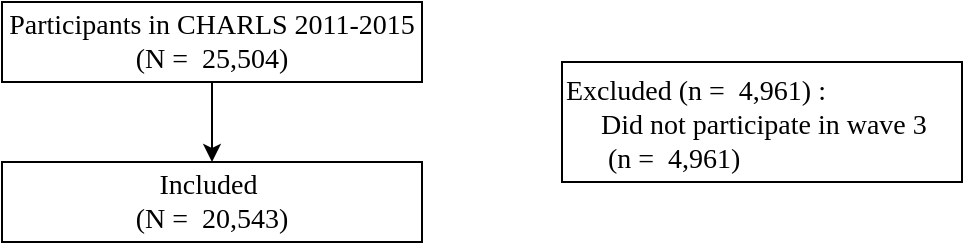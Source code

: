 <mxfile version="10.6.7" type="github"><diagram id="DSuhGR9CIeAhrYtNeFHA" name="Page-1"><mxGraphModel dx="695" dy="462" grid="1" gridSize="10" guides="1" tooltips="1" connect="1" arrows="1" fold="1" page="1" pageScale="1" pageWidth="827" pageHeight="1169" math="0" shadow="0"><root><mxCell id="0"/><mxCell id="1" parent="0"/><mxCell id="Jsd64yAzto0pwKJOwlLj-5" style="edgeStyle=orthogonalEdgeStyle;rounded=0;orthogonalLoop=1;jettySize=auto;html=1;exitX=0.5;exitY=1;exitDx=0;exitDy=0;fontFamily=Times New Roman;fontSize=14;" edge="1" parent="1" source="Jsd64yAzto0pwKJOwlLj-1" target="Jsd64yAzto0pwKJOwlLj-2"><mxGeometry relative="1" as="geometry"/></mxCell><mxCell id="Jsd64yAzto0pwKJOwlLj-1" value="Participants in CHARLS 2011-2015&lt;br style=&quot;font-size: 14px;&quot;&gt;(N =&amp;nbsp; 25,504)" style="rounded=0;whiteSpace=wrap;html=1;fontSize=14;fontFamily=Times New Roman;" vertex="1" parent="1"><mxGeometry x="120" y="40" width="210" height="40" as="geometry"/></mxCell><mxCell id="Jsd64yAzto0pwKJOwlLj-2" value="Included&amp;nbsp;&lt;br style=&quot;font-size: 14px&quot;&gt;(N =&amp;nbsp; 20,543)" style="rounded=0;whiteSpace=wrap;html=1;fontSize=14;fontFamily=Times New Roman;" vertex="1" parent="1"><mxGeometry x="120" y="120" width="210" height="40" as="geometry"/></mxCell><mxCell id="Jsd64yAzto0pwKJOwlLj-3" value="&lt;span&gt;Excluded&amp;nbsp;(n =&amp;nbsp; 4,961) :&lt;/span&gt;&lt;br&gt;&lt;span&gt;&amp;nbsp; &amp;nbsp; &amp;nbsp;Did not participate in wave 3&lt;br&gt;&lt;/span&gt;&amp;nbsp; &amp;nbsp; &amp;nbsp; (n =&amp;nbsp; 4,961)&lt;br&gt;" style="rounded=0;whiteSpace=wrap;html=1;fontSize=14;fontFamily=Times New Roman;align=left;verticalAlign=top;horizontal=1;" vertex="1" parent="1"><mxGeometry x="400" y="70" width="200" height="60" as="geometry"/></mxCell></root></mxGraphModel></diagram></mxfile>